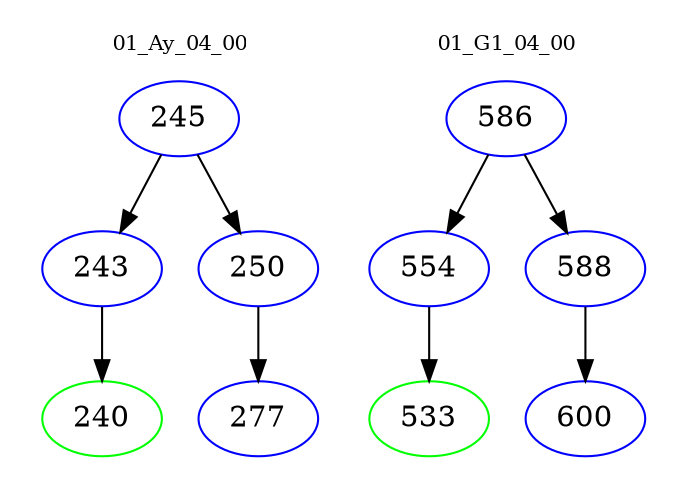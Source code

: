 digraph{
subgraph cluster_0 {
color = white
label = "01_Ay_04_00";
fontsize=10;
T0_245 [label="245", color="blue"]
T0_245 -> T0_243 [color="black"]
T0_243 [label="243", color="blue"]
T0_243 -> T0_240 [color="black"]
T0_240 [label="240", color="green"]
T0_245 -> T0_250 [color="black"]
T0_250 [label="250", color="blue"]
T0_250 -> T0_277 [color="black"]
T0_277 [label="277", color="blue"]
}
subgraph cluster_1 {
color = white
label = "01_G1_04_00";
fontsize=10;
T1_586 [label="586", color="blue"]
T1_586 -> T1_554 [color="black"]
T1_554 [label="554", color="blue"]
T1_554 -> T1_533 [color="black"]
T1_533 [label="533", color="green"]
T1_586 -> T1_588 [color="black"]
T1_588 [label="588", color="blue"]
T1_588 -> T1_600 [color="black"]
T1_600 [label="600", color="blue"]
}
}
